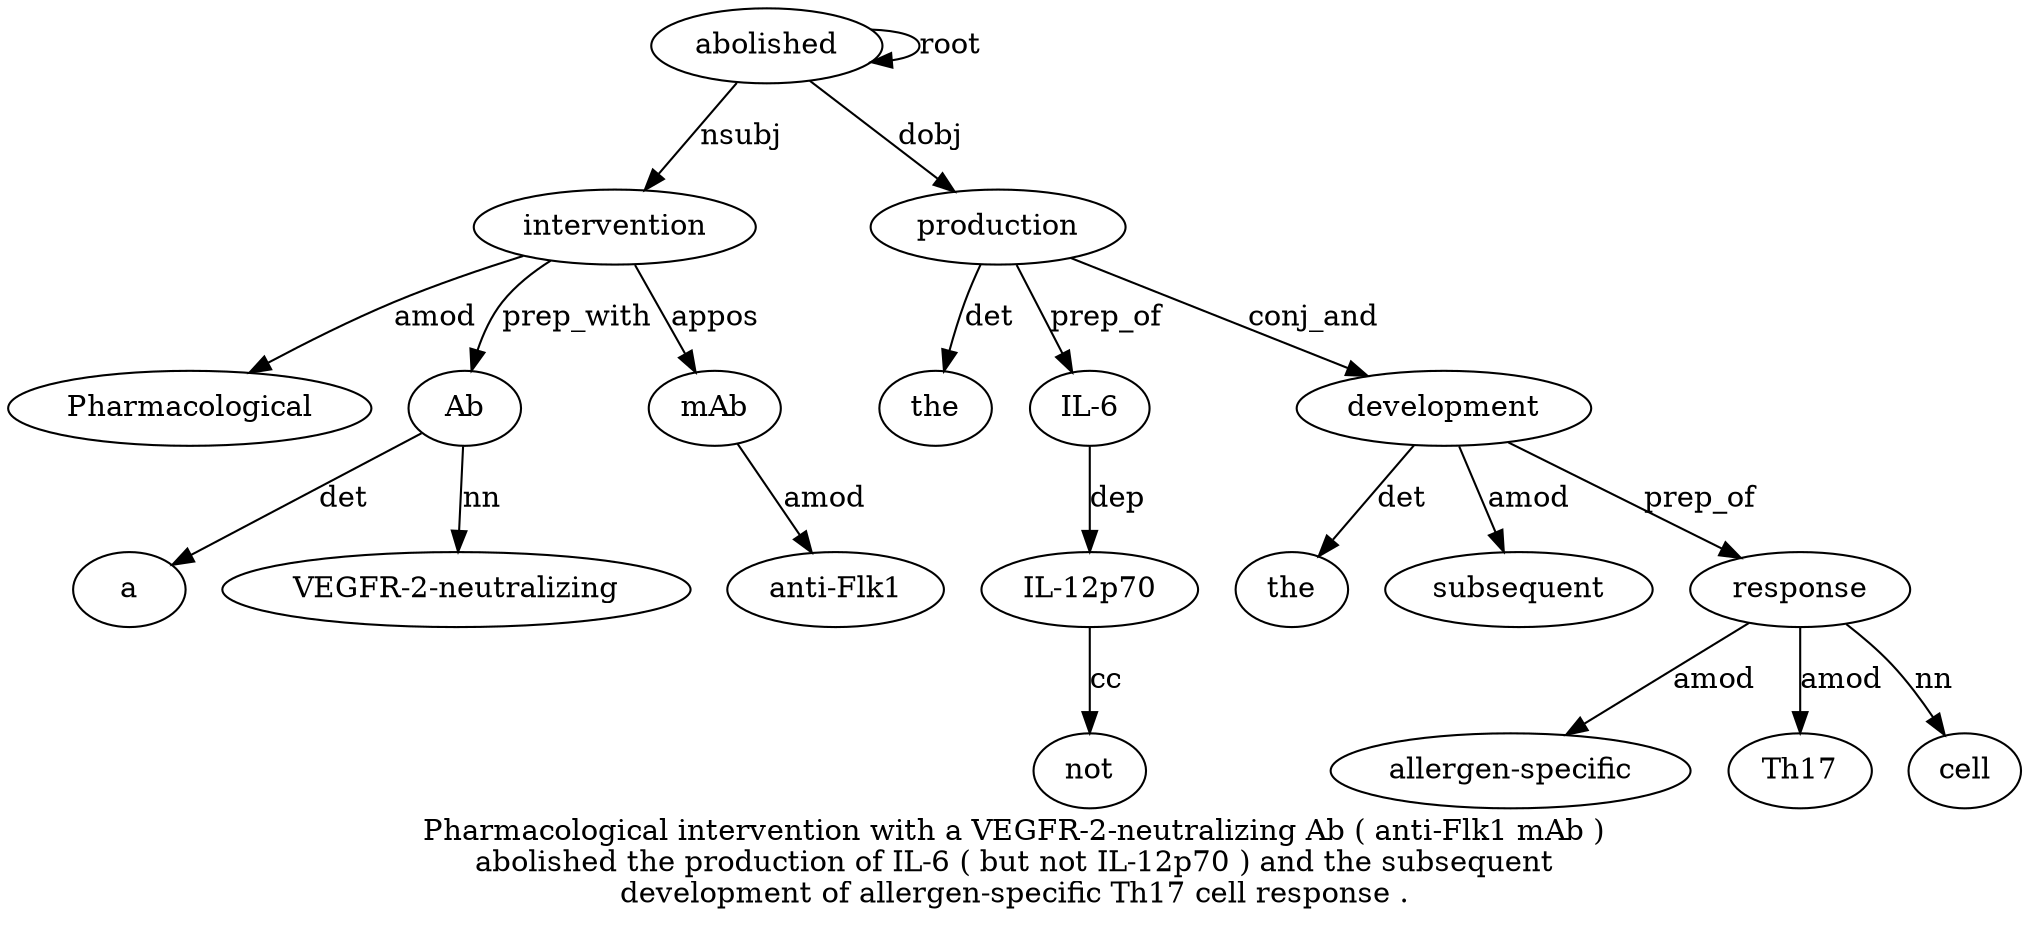 digraph "Pharmacological intervention with a VEGFR-2-neutralizing Ab ( anti-Flk1 mAb ) abolished the production of IL-6 ( but not IL-12p70 ) and the subsequent development of allergen-specific Th17 cell response ." {
label="Pharmacological intervention with a VEGFR-2-neutralizing Ab ( anti-Flk1 mAb )
abolished the production of IL-6 ( but not IL-12p70 ) and the subsequent
development of allergen-specific Th17 cell response .";
intervention2 [style=filled, fillcolor=white, label=intervention];
Pharmacological1 [style=filled, fillcolor=white, label=Pharmacological];
intervention2 -> Pharmacological1  [label=amod];
abolished11 [style=filled, fillcolor=white, label=abolished];
abolished11 -> intervention2  [label=nsubj];
Ab6 [style=filled, fillcolor=white, label=Ab];
a4 [style=filled, fillcolor=white, label=a];
Ab6 -> a4  [label=det];
"VEGFR-2-neutralizing5" [style=filled, fillcolor=white, label="VEGFR-2-neutralizing"];
Ab6 -> "VEGFR-2-neutralizing5"  [label=nn];
intervention2 -> Ab6  [label=prep_with];
mAb9 [style=filled, fillcolor=white, label=mAb];
"anti-Flk18" [style=filled, fillcolor=white, label="anti-Flk1"];
mAb9 -> "anti-Flk18"  [label=amod];
intervention2 -> mAb9  [label=appos];
abolished11 -> abolished11  [label=root];
production13 [style=filled, fillcolor=white, label=production];
the12 [style=filled, fillcolor=white, label=the];
production13 -> the12  [label=det];
abolished11 -> production13  [label=dobj];
"IL-615" [style=filled, fillcolor=white, label="IL-6"];
production13 -> "IL-615"  [label=prep_of];
"IL-12p709" [style=filled, fillcolor=white, label="IL-12p70"];
not18 [style=filled, fillcolor=white, label=not];
"IL-12p709" -> not18  [label=cc];
"IL-615" -> "IL-12p709"  [label=dep];
development24 [style=filled, fillcolor=white, label=development];
the22 [style=filled, fillcolor=white, label=the];
development24 -> the22  [label=det];
subsequent23 [style=filled, fillcolor=white, label=subsequent];
development24 -> subsequent23  [label=amod];
production13 -> development24  [label=conj_and];
response29 [style=filled, fillcolor=white, label=response];
"allergen-specific26" [style=filled, fillcolor=white, label="allergen-specific"];
response29 -> "allergen-specific26"  [label=amod];
Th172 [style=filled, fillcolor=white, label=Th17];
response29 -> Th172  [label=amod];
cell28 [style=filled, fillcolor=white, label=cell];
response29 -> cell28  [label=nn];
development24 -> response29  [label=prep_of];
}
